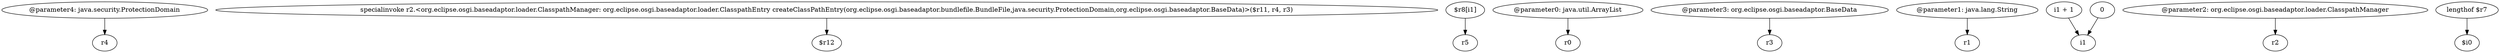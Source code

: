 digraph g {
0[label="@parameter4: java.security.ProtectionDomain"]
1[label="r4"]
0->1[label=""]
2[label="specialinvoke r2.<org.eclipse.osgi.baseadaptor.loader.ClasspathManager: org.eclipse.osgi.baseadaptor.loader.ClasspathEntry createClassPathEntry(org.eclipse.osgi.baseadaptor.bundlefile.BundleFile,java.security.ProtectionDomain,org.eclipse.osgi.baseadaptor.BaseData)>($r11, r4, r3)"]
3[label="$r12"]
2->3[label=""]
4[label="$r8[i1]"]
5[label="r5"]
4->5[label=""]
6[label="@parameter0: java.util.ArrayList"]
7[label="r0"]
6->7[label=""]
8[label="@parameter3: org.eclipse.osgi.baseadaptor.BaseData"]
9[label="r3"]
8->9[label=""]
10[label="@parameter1: java.lang.String"]
11[label="r1"]
10->11[label=""]
12[label="i1 + 1"]
13[label="i1"]
12->13[label=""]
14[label="0"]
14->13[label=""]
15[label="@parameter2: org.eclipse.osgi.baseadaptor.loader.ClasspathManager"]
16[label="r2"]
15->16[label=""]
17[label="lengthof $r7"]
18[label="$i0"]
17->18[label=""]
}